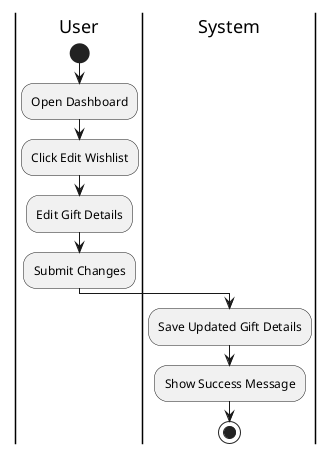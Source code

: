 @startuml
|User|
start
:Open Dashboard;
:Click Edit Wishlist;
:Edit Gift Details;
:Submit Changes;

|System|
:Save Updated Gift Details;
:Show Success Message;
stop
@enduml

